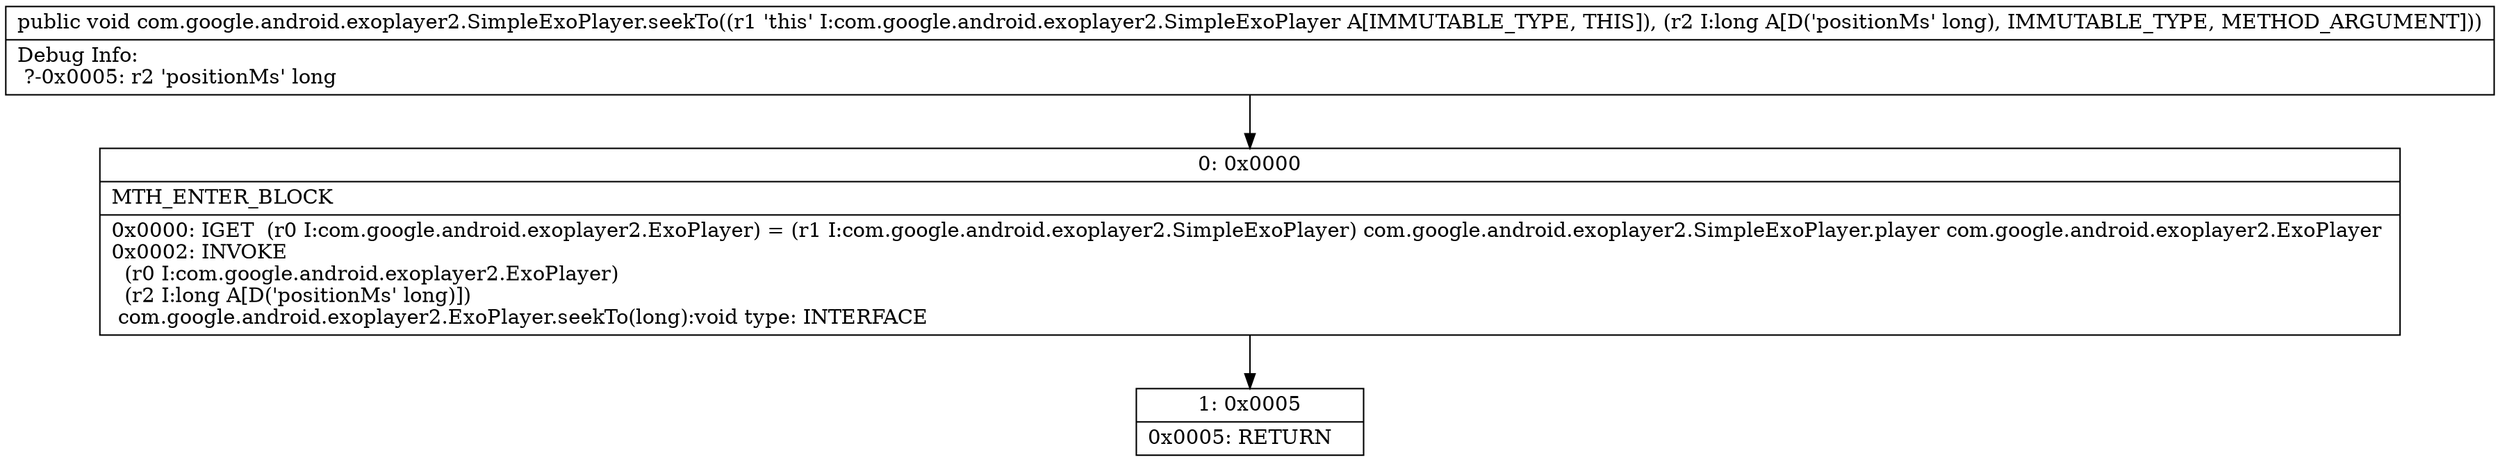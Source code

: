 digraph "CFG forcom.google.android.exoplayer2.SimpleExoPlayer.seekTo(J)V" {
Node_0 [shape=record,label="{0\:\ 0x0000|MTH_ENTER_BLOCK\l|0x0000: IGET  (r0 I:com.google.android.exoplayer2.ExoPlayer) = (r1 I:com.google.android.exoplayer2.SimpleExoPlayer) com.google.android.exoplayer2.SimpleExoPlayer.player com.google.android.exoplayer2.ExoPlayer \l0x0002: INVOKE  \l  (r0 I:com.google.android.exoplayer2.ExoPlayer)\l  (r2 I:long A[D('positionMs' long)])\l com.google.android.exoplayer2.ExoPlayer.seekTo(long):void type: INTERFACE \l}"];
Node_1 [shape=record,label="{1\:\ 0x0005|0x0005: RETURN   \l}"];
MethodNode[shape=record,label="{public void com.google.android.exoplayer2.SimpleExoPlayer.seekTo((r1 'this' I:com.google.android.exoplayer2.SimpleExoPlayer A[IMMUTABLE_TYPE, THIS]), (r2 I:long A[D('positionMs' long), IMMUTABLE_TYPE, METHOD_ARGUMENT]))  | Debug Info:\l  ?\-0x0005: r2 'positionMs' long\l}"];
MethodNode -> Node_0;
Node_0 -> Node_1;
}

